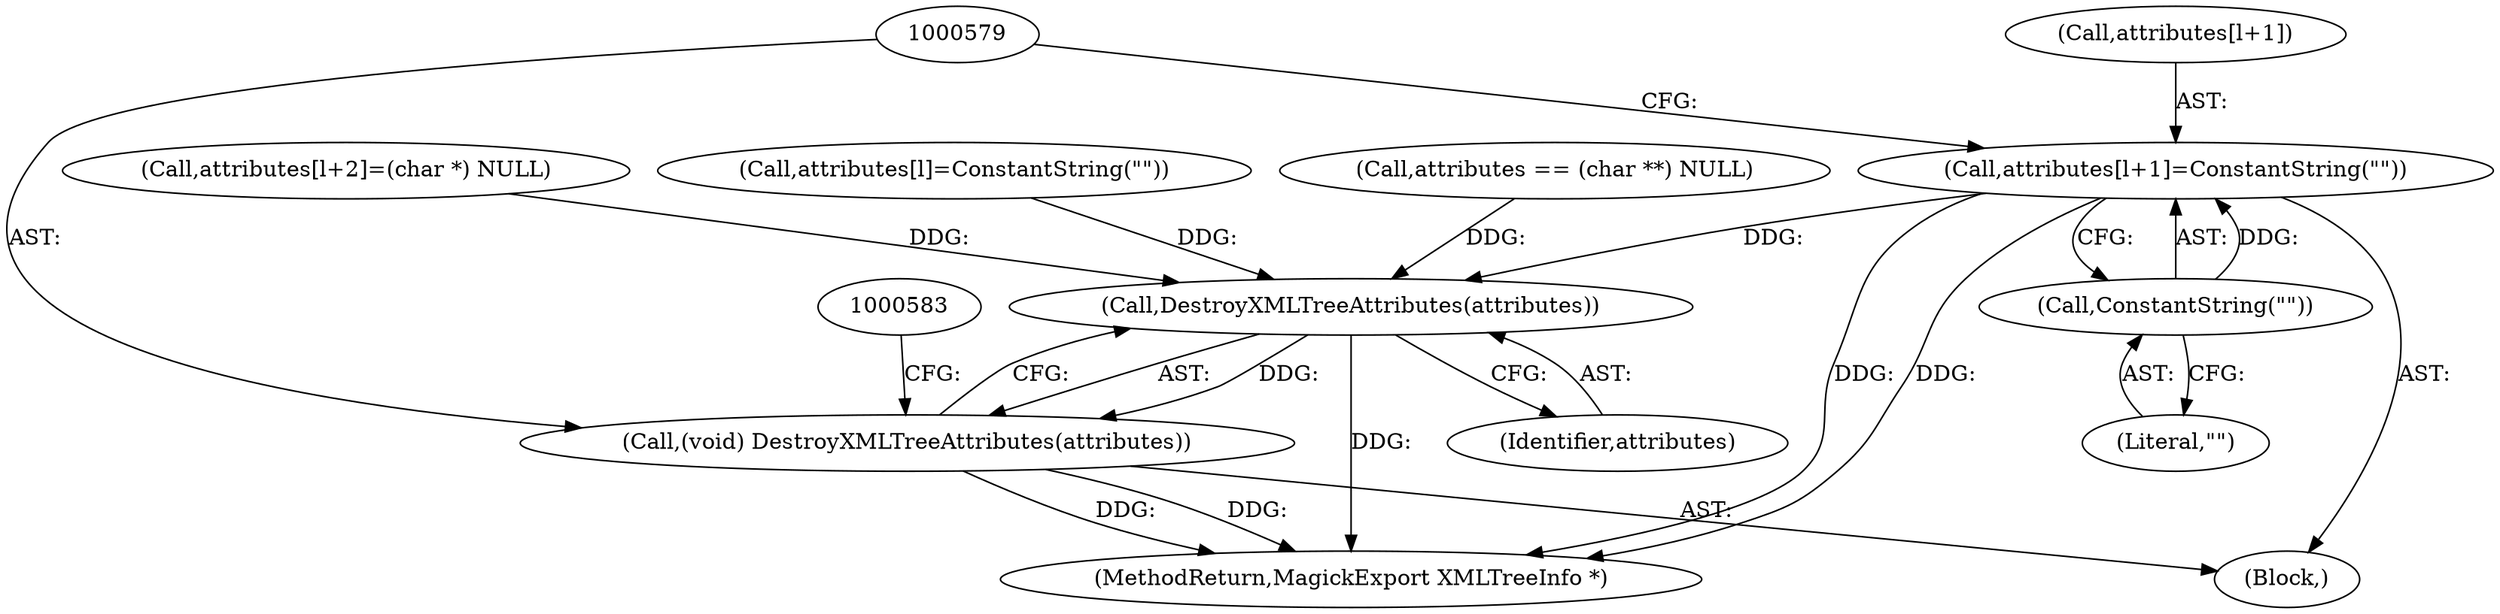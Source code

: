 digraph "0_ImageMagick_fc6080f1321fd21e86ef916195cc110b05d9effb_0@array" {
"1000570" [label="(Call,attributes[l+1]=ConstantString(\"\"))"];
"1000576" [label="(Call,ConstantString(\"\"))"];
"1000580" [label="(Call,DestroyXMLTreeAttributes(attributes))"];
"1000578" [label="(Call,(void) DestroyXMLTreeAttributes(attributes))"];
"1000578" [label="(Call,(void) DestroyXMLTreeAttributes(attributes))"];
"1000576" [label="(Call,ConstantString(\"\"))"];
"1000563" [label="(Block,)"];
"1001437" [label="(MethodReturn,MagickExport XMLTreeInfo *)"];
"1000467" [label="(Call,attributes[l+2]=(char *) NULL)"];
"1000571" [label="(Call,attributes[l+1])"];
"1000581" [label="(Identifier,attributes)"];
"1000564" [label="(Call,attributes[l]=ConstantString(\"\"))"];
"1000443" [label="(Call,attributes == (char **) NULL)"];
"1000577" [label="(Literal,\"\")"];
"1000570" [label="(Call,attributes[l+1]=ConstantString(\"\"))"];
"1000580" [label="(Call,DestroyXMLTreeAttributes(attributes))"];
"1000570" -> "1000563"  [label="AST: "];
"1000570" -> "1000576"  [label="CFG: "];
"1000571" -> "1000570"  [label="AST: "];
"1000576" -> "1000570"  [label="AST: "];
"1000579" -> "1000570"  [label="CFG: "];
"1000570" -> "1001437"  [label="DDG: "];
"1000570" -> "1001437"  [label="DDG: "];
"1000576" -> "1000570"  [label="DDG: "];
"1000570" -> "1000580"  [label="DDG: "];
"1000576" -> "1000577"  [label="CFG: "];
"1000577" -> "1000576"  [label="AST: "];
"1000580" -> "1000578"  [label="AST: "];
"1000580" -> "1000581"  [label="CFG: "];
"1000581" -> "1000580"  [label="AST: "];
"1000578" -> "1000580"  [label="CFG: "];
"1000580" -> "1001437"  [label="DDG: "];
"1000580" -> "1000578"  [label="DDG: "];
"1000467" -> "1000580"  [label="DDG: "];
"1000564" -> "1000580"  [label="DDG: "];
"1000443" -> "1000580"  [label="DDG: "];
"1000578" -> "1000563"  [label="AST: "];
"1000579" -> "1000578"  [label="AST: "];
"1000583" -> "1000578"  [label="CFG: "];
"1000578" -> "1001437"  [label="DDG: "];
"1000578" -> "1001437"  [label="DDG: "];
}
